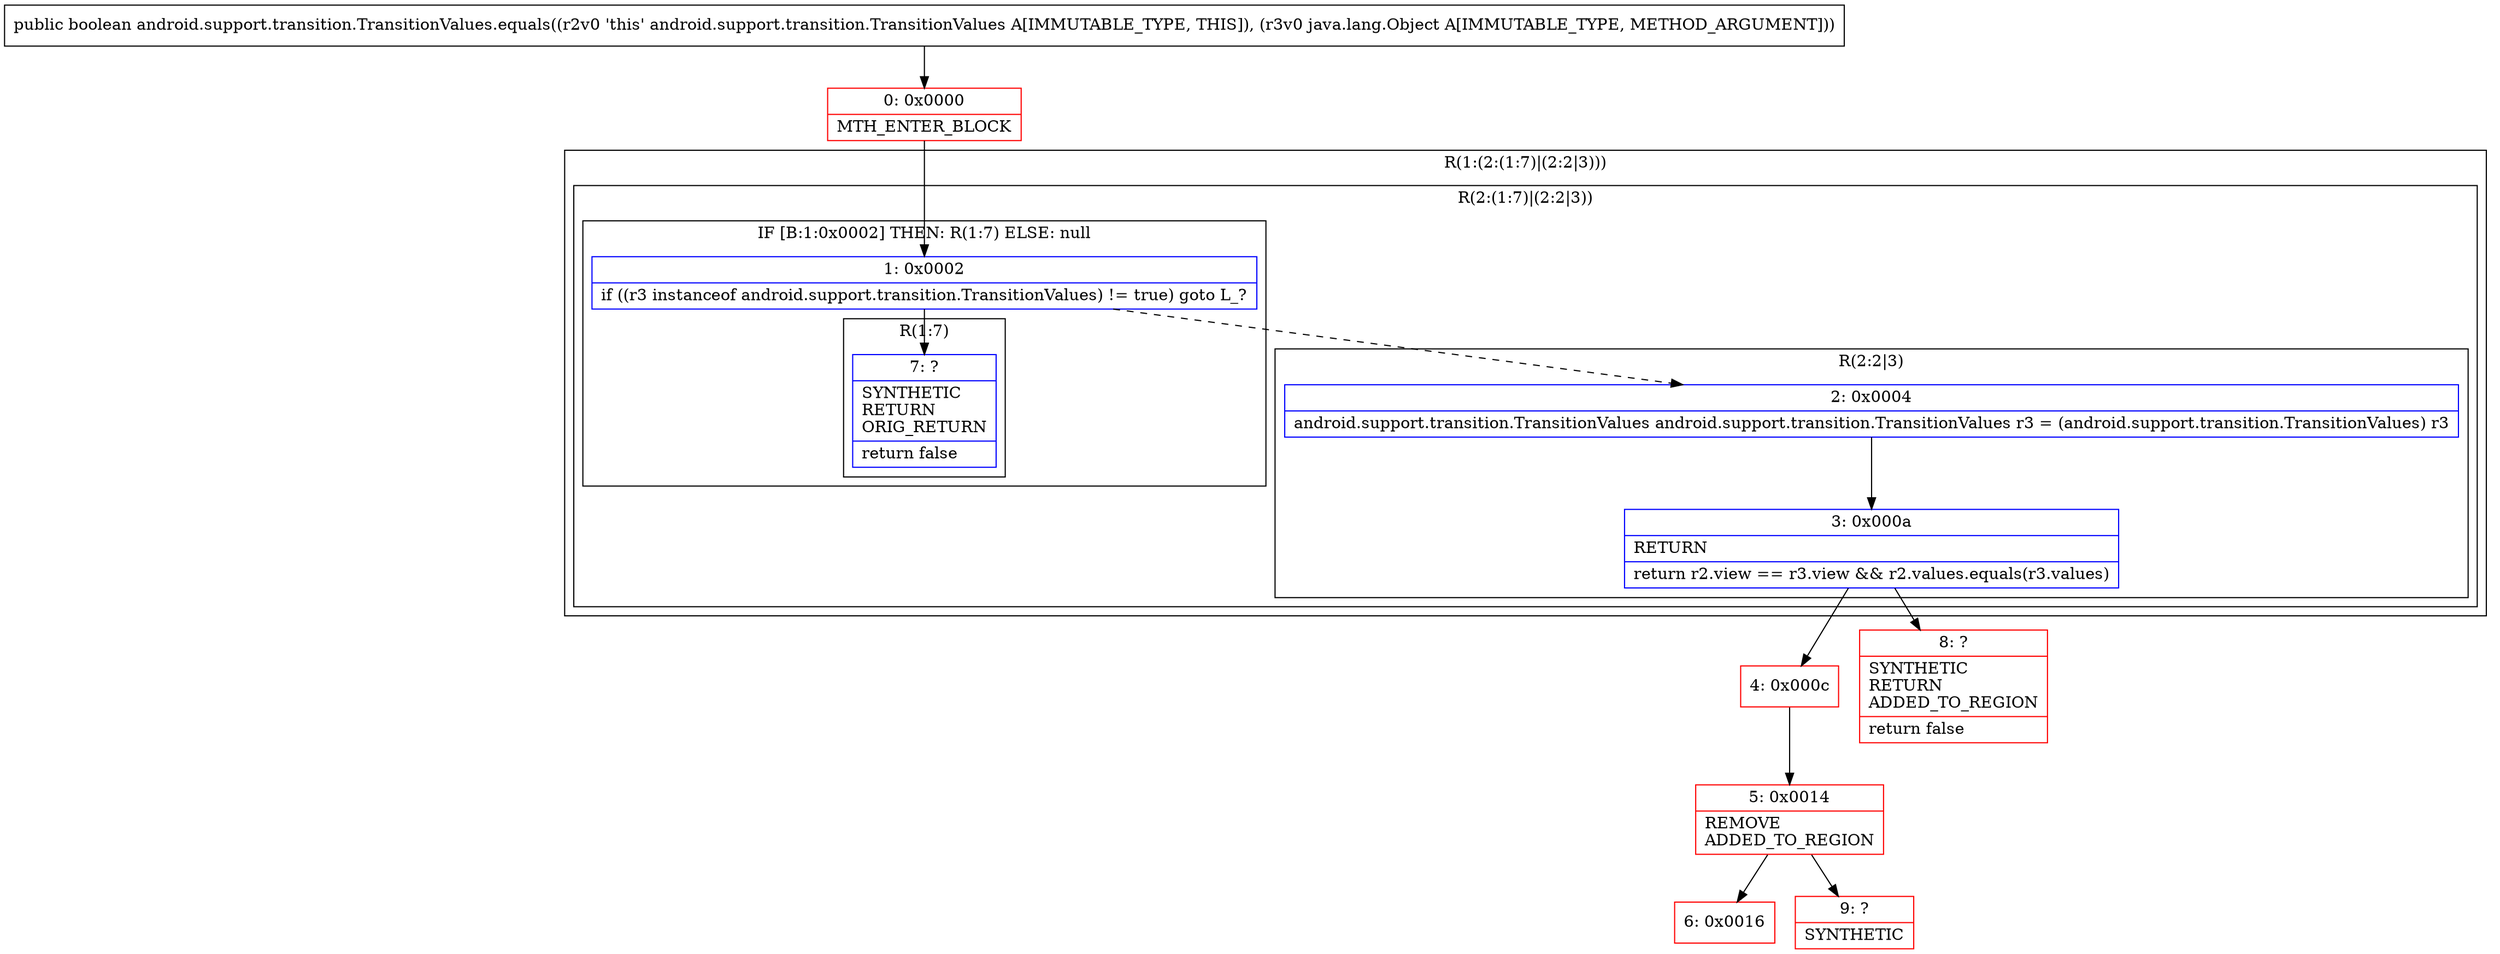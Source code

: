 digraph "CFG forandroid.support.transition.TransitionValues.equals(Ljava\/lang\/Object;)Z" {
subgraph cluster_Region_1671055502 {
label = "R(1:(2:(1:7)|(2:2|3)))";
node [shape=record,color=blue];
subgraph cluster_Region_139842065 {
label = "R(2:(1:7)|(2:2|3))";
node [shape=record,color=blue];
subgraph cluster_IfRegion_814899699 {
label = "IF [B:1:0x0002] THEN: R(1:7) ELSE: null";
node [shape=record,color=blue];
Node_1 [shape=record,label="{1\:\ 0x0002|if ((r3 instanceof android.support.transition.TransitionValues) != true) goto L_?\l}"];
subgraph cluster_Region_811948259 {
label = "R(1:7)";
node [shape=record,color=blue];
Node_7 [shape=record,label="{7\:\ ?|SYNTHETIC\lRETURN\lORIG_RETURN\l|return false\l}"];
}
}
subgraph cluster_Region_766151625 {
label = "R(2:2|3)";
node [shape=record,color=blue];
Node_2 [shape=record,label="{2\:\ 0x0004|android.support.transition.TransitionValues android.support.transition.TransitionValues r3 = (android.support.transition.TransitionValues) r3\l}"];
Node_3 [shape=record,label="{3\:\ 0x000a|RETURN\l|return r2.view == r3.view && r2.values.equals(r3.values)\l}"];
}
}
}
Node_0 [shape=record,color=red,label="{0\:\ 0x0000|MTH_ENTER_BLOCK\l}"];
Node_4 [shape=record,color=red,label="{4\:\ 0x000c}"];
Node_5 [shape=record,color=red,label="{5\:\ 0x0014|REMOVE\lADDED_TO_REGION\l}"];
Node_6 [shape=record,color=red,label="{6\:\ 0x0016}"];
Node_8 [shape=record,color=red,label="{8\:\ ?|SYNTHETIC\lRETURN\lADDED_TO_REGION\l|return false\l}"];
Node_9 [shape=record,color=red,label="{9\:\ ?|SYNTHETIC\l}"];
MethodNode[shape=record,label="{public boolean android.support.transition.TransitionValues.equals((r2v0 'this' android.support.transition.TransitionValues A[IMMUTABLE_TYPE, THIS]), (r3v0 java.lang.Object A[IMMUTABLE_TYPE, METHOD_ARGUMENT])) }"];
MethodNode -> Node_0;
Node_1 -> Node_2[style=dashed];
Node_1 -> Node_7;
Node_2 -> Node_3;
Node_3 -> Node_4;
Node_3 -> Node_8;
Node_0 -> Node_1;
Node_4 -> Node_5;
Node_5 -> Node_6;
Node_5 -> Node_9;
}

